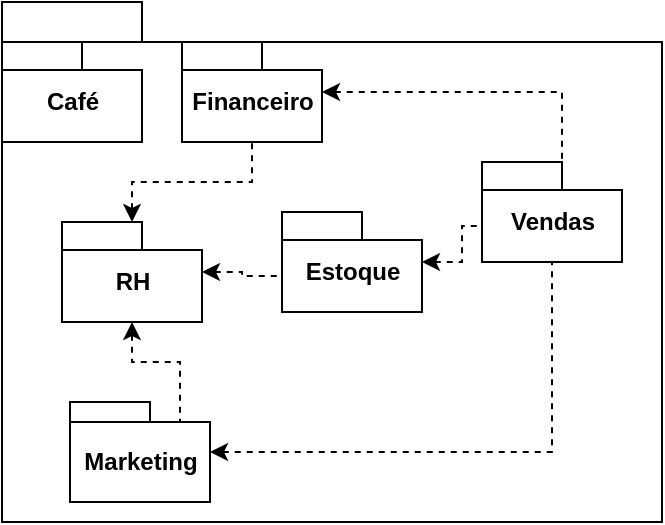 <mxfile version="13.9.9" type="device"><diagram id="4YTUMU-LUsrTFb4iAq4J" name="Página-1"><mxGraphModel dx="1086" dy="806" grid="1" gridSize="10" guides="1" tooltips="1" connect="1" arrows="1" fold="1" page="1" pageScale="1" pageWidth="827" pageHeight="1169" math="0" shadow="0"><root><mxCell id="0"/><mxCell id="1" parent="0"/><mxCell id="FI0zch7MOr8l6HEE3NCq-9" value="" style="shape=folder;fontStyle=1;spacingTop=10;tabWidth=70;tabHeight=20;tabPosition=left;html=1;" vertex="1" parent="1"><mxGeometry x="380" y="60" width="330" height="260" as="geometry"/></mxCell><mxCell id="FI0zch7MOr8l6HEE3NCq-12" style="edgeStyle=orthogonalEdgeStyle;rounded=0;orthogonalLoop=1;jettySize=auto;html=1;entryX=0;entryY=0;entryDx=55;entryDy=10;entryPerimeter=0;dashed=1;startArrow=classic;startFill=1;endArrow=none;endFill=0;" edge="1" parent="1" source="FI0zch7MOr8l6HEE3NCq-4" target="FI0zch7MOr8l6HEE3NCq-7"><mxGeometry relative="1" as="geometry"/></mxCell><mxCell id="FI0zch7MOr8l6HEE3NCq-15" style="edgeStyle=orthogonalEdgeStyle;rounded=0;orthogonalLoop=1;jettySize=auto;html=1;entryX=0;entryY=0;entryDx=0;entryDy=32;entryPerimeter=0;dashed=1;startArrow=classic;startFill=1;endArrow=none;endFill=0;strokeColor=#000000;" edge="1" parent="1" source="FI0zch7MOr8l6HEE3NCq-4" target="FI0zch7MOr8l6HEE3NCq-5"><mxGeometry relative="1" as="geometry"/></mxCell><mxCell id="FI0zch7MOr8l6HEE3NCq-17" style="edgeStyle=orthogonalEdgeStyle;rounded=0;orthogonalLoop=1;jettySize=auto;html=1;entryX=0.5;entryY=1;entryDx=0;entryDy=0;entryPerimeter=0;dashed=1;startArrow=classic;startFill=1;endArrow=none;endFill=0;strokeColor=#000000;" edge="1" parent="1" source="FI0zch7MOr8l6HEE3NCq-4" target="FI0zch7MOr8l6HEE3NCq-8"><mxGeometry relative="1" as="geometry"/></mxCell><mxCell id="FI0zch7MOr8l6HEE3NCq-4" value="RH" style="shape=folder;fontStyle=1;spacingTop=10;tabWidth=40;tabHeight=14;tabPosition=left;html=1;" vertex="1" parent="1"><mxGeometry x="410" y="170" width="70" height="50" as="geometry"/></mxCell><mxCell id="FI0zch7MOr8l6HEE3NCq-22" style="edgeStyle=orthogonalEdgeStyle;rounded=0;orthogonalLoop=1;jettySize=auto;html=1;entryX=0;entryY=0;entryDx=0;entryDy=32;entryPerimeter=0;dashed=1;startArrow=classic;startFill=1;endArrow=none;endFill=0;strokeColor=#000000;" edge="1" parent="1" source="FI0zch7MOr8l6HEE3NCq-5" target="FI0zch7MOr8l6HEE3NCq-18"><mxGeometry relative="1" as="geometry"/></mxCell><mxCell id="FI0zch7MOr8l6HEE3NCq-5" value="Estoque" style="shape=folder;fontStyle=1;spacingTop=10;tabWidth=40;tabHeight=14;tabPosition=left;html=1;" vertex="1" parent="1"><mxGeometry x="520" y="165" width="70" height="50" as="geometry"/></mxCell><mxCell id="FI0zch7MOr8l6HEE3NCq-6" value="Café" style="shape=folder;fontStyle=1;spacingTop=10;tabWidth=40;tabHeight=14;tabPosition=left;html=1;" vertex="1" parent="1"><mxGeometry x="380" y="80" width="70" height="50" as="geometry"/></mxCell><mxCell id="FI0zch7MOr8l6HEE3NCq-21" style="edgeStyle=orthogonalEdgeStyle;rounded=0;orthogonalLoop=1;jettySize=auto;html=1;entryX=0.5;entryY=1;entryDx=0;entryDy=0;entryPerimeter=0;dashed=1;startArrow=classic;startFill=1;endArrow=none;endFill=0;strokeColor=#000000;" edge="1" parent="1" source="FI0zch7MOr8l6HEE3NCq-7" target="FI0zch7MOr8l6HEE3NCq-18"><mxGeometry relative="1" as="geometry"/></mxCell><mxCell id="FI0zch7MOr8l6HEE3NCq-7" value="Marketing" style="shape=folder;fontStyle=1;spacingTop=10;tabWidth=40;tabHeight=10;tabPosition=left;html=1;" vertex="1" parent="1"><mxGeometry x="414" y="260" width="70" height="50" as="geometry"/></mxCell><mxCell id="FI0zch7MOr8l6HEE3NCq-23" style="edgeStyle=orthogonalEdgeStyle;rounded=0;orthogonalLoop=1;jettySize=auto;html=1;entryX=0;entryY=0;entryDx=40;entryDy=14;entryPerimeter=0;dashed=1;startArrow=classic;startFill=1;endArrow=none;endFill=0;strokeColor=#000000;" edge="1" parent="1" source="FI0zch7MOr8l6HEE3NCq-8" target="FI0zch7MOr8l6HEE3NCq-18"><mxGeometry relative="1" as="geometry"/></mxCell><mxCell id="FI0zch7MOr8l6HEE3NCq-8" value="Financeiro" style="shape=folder;fontStyle=1;spacingTop=10;tabWidth=40;tabHeight=14;tabPosition=left;html=1;" vertex="1" parent="1"><mxGeometry x="470" y="80" width="70" height="50" as="geometry"/></mxCell><mxCell id="FI0zch7MOr8l6HEE3NCq-18" value="Vendas" style="shape=folder;fontStyle=1;spacingTop=10;tabWidth=40;tabHeight=14;tabPosition=left;html=1;" vertex="1" parent="1"><mxGeometry x="620" y="140" width="70" height="50" as="geometry"/></mxCell><mxCell id="FI0zch7MOr8l6HEE3NCq-19" style="edgeStyle=orthogonalEdgeStyle;rounded=0;orthogonalLoop=1;jettySize=auto;html=1;exitX=0.5;exitY=1;exitDx=0;exitDy=0;exitPerimeter=0;dashed=1;startArrow=classic;startFill=1;endArrow=none;endFill=0;strokeColor=#000000;" edge="1" parent="1" source="FI0zch7MOr8l6HEE3NCq-6" target="FI0zch7MOr8l6HEE3NCq-6"><mxGeometry relative="1" as="geometry"/></mxCell></root></mxGraphModel></diagram></mxfile>